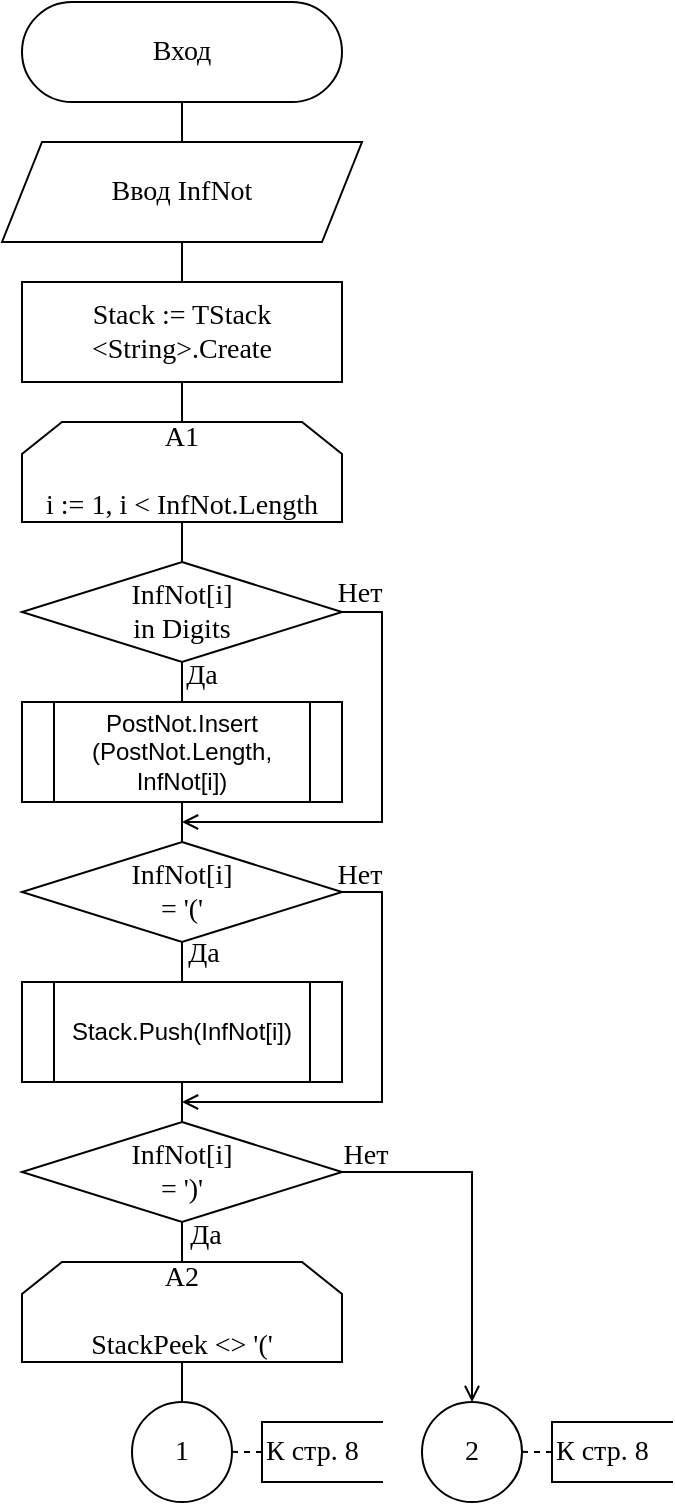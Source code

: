 <mxfile version="16.0.0" type="device" pages="4"><diagram id="BPJjHRMInn7JoOrLm14N" name="1"><mxGraphModel dx="649" dy="406" grid="1" gridSize="10" guides="1" tooltips="1" connect="1" arrows="1" fold="1" page="1" pageScale="1" pageWidth="827" pageHeight="1169" math="0" shadow="0"><root><mxCell id="0"/><mxCell id="1" parent="0"/><mxCell id="xNJRWo6VH-ErAONECGx1-11" style="edgeStyle=orthogonalEdgeStyle;rounded=0;orthogonalLoop=1;jettySize=auto;html=1;exitX=0.5;exitY=1;exitDx=0;exitDy=0;entryX=0.5;entryY=0;entryDx=0;entryDy=0;endArrow=none;endFill=0;" edge="1" parent="1" source="xNJRWo6VH-ErAONECGx1-1" target="xNJRWo6VH-ErAONECGx1-3"><mxGeometry relative="1" as="geometry"/></mxCell><mxCell id="xNJRWo6VH-ErAONECGx1-1" value="&lt;font face=&quot;Times New Roman&quot; style=&quot;font-size: 14px&quot;&gt;Вход&lt;/font&gt;" style="rounded=1;whiteSpace=wrap;html=1;arcSize=50;" vertex="1" parent="1"><mxGeometry x="240" width="160" height="50" as="geometry"/></mxCell><mxCell id="xNJRWo6VH-ErAONECGx1-12" style="edgeStyle=orthogonalEdgeStyle;rounded=0;orthogonalLoop=1;jettySize=auto;html=1;exitX=0.5;exitY=1;exitDx=0;exitDy=0;entryX=0.5;entryY=0;entryDx=0;entryDy=0;endArrow=none;endFill=0;" edge="1" parent="1" source="xNJRWo6VH-ErAONECGx1-3" target="xNJRWo6VH-ErAONECGx1-4"><mxGeometry relative="1" as="geometry"/></mxCell><mxCell id="xNJRWo6VH-ErAONECGx1-3" value="Ввод InfNot" style="shape=parallelogram;perimeter=parallelogramPerimeter;whiteSpace=wrap;html=1;fixedSize=1;align=center;fontFamily=Times New Roman;fontSize=14;" vertex="1" parent="1"><mxGeometry x="230" y="70" width="180" height="50" as="geometry"/></mxCell><mxCell id="xNJRWo6VH-ErAONECGx1-13" style="edgeStyle=orthogonalEdgeStyle;rounded=0;orthogonalLoop=1;jettySize=auto;html=1;exitX=0.5;exitY=1;exitDx=0;exitDy=0;entryX=0.5;entryY=0;entryDx=0;entryDy=0;endArrow=none;endFill=0;" edge="1" parent="1" source="xNJRWo6VH-ErAONECGx1-4" target="xNJRWo6VH-ErAONECGx1-5"><mxGeometry relative="1" as="geometry"/></mxCell><mxCell id="xNJRWo6VH-ErAONECGx1-4" value="Stack := TStack&lt;br&gt;&amp;lt;String&amp;gt;.Create" style="rounded=0;whiteSpace=wrap;html=1;fontFamily=Times New Roman;fontSize=14;" vertex="1" parent="1"><mxGeometry x="240" y="140" width="160" height="50" as="geometry"/></mxCell><mxCell id="xNJRWo6VH-ErAONECGx1-14" style="edgeStyle=orthogonalEdgeStyle;rounded=0;orthogonalLoop=1;jettySize=auto;html=1;exitX=0.5;exitY=1;exitDx=0;exitDy=0;entryX=0.5;entryY=0;entryDx=0;entryDy=0;endArrow=none;endFill=0;" edge="1" parent="1" source="xNJRWo6VH-ErAONECGx1-5" target="xNJRWo6VH-ErAONECGx1-6"><mxGeometry relative="1" as="geometry"/></mxCell><mxCell id="xNJRWo6VH-ErAONECGx1-5" value="A1&lt;br&gt;&lt;br&gt;i := 1, i &amp;lt; InfNot.Length" style="shape=loopLimit;whiteSpace=wrap;html=1;fontFamily=Times New Roman;fontSize=14;" vertex="1" parent="1"><mxGeometry x="240" y="210" width="160" height="50" as="geometry"/></mxCell><mxCell id="xNJRWo6VH-ErAONECGx1-15" style="edgeStyle=orthogonalEdgeStyle;rounded=0;orthogonalLoop=1;jettySize=auto;html=1;exitX=0.5;exitY=1;exitDx=0;exitDy=0;entryX=0.5;entryY=0;entryDx=0;entryDy=0;endArrow=none;endFill=0;" edge="1" parent="1" source="xNJRWo6VH-ErAONECGx1-6" target="xNJRWo6VH-ErAONECGx1-8"><mxGeometry relative="1" as="geometry"/></mxCell><mxCell id="xNJRWo6VH-ErAONECGx1-27" style="edgeStyle=orthogonalEdgeStyle;rounded=0;orthogonalLoop=1;jettySize=auto;html=1;exitX=1;exitY=0.5;exitDx=0;exitDy=0;fontFamily=Times New Roman;fontSize=14;endArrow=open;endFill=0;" edge="1" parent="1" source="xNJRWo6VH-ErAONECGx1-6"><mxGeometry relative="1" as="geometry"><mxPoint x="320" y="410" as="targetPoint"/><Array as="points"><mxPoint x="420" y="305"/><mxPoint x="420" y="410"/></Array></mxGeometry></mxCell><mxCell id="xNJRWo6VH-ErAONECGx1-6" value="InfNot[i]&lt;br&gt;in Digits" style="rhombus;whiteSpace=wrap;html=1;fontFamily=Times New Roman;fontSize=14;" vertex="1" parent="1"><mxGeometry x="240" y="280" width="160" height="50" as="geometry"/></mxCell><mxCell id="xNJRWo6VH-ErAONECGx1-16" style="edgeStyle=orthogonalEdgeStyle;rounded=0;orthogonalLoop=1;jettySize=auto;html=1;exitX=0.5;exitY=1;exitDx=0;exitDy=0;entryX=0.5;entryY=0;entryDx=0;entryDy=0;endArrow=none;endFill=0;" edge="1" parent="1" source="xNJRWo6VH-ErAONECGx1-8" target="xNJRWo6VH-ErAONECGx1-9"><mxGeometry relative="1" as="geometry"/></mxCell><mxCell id="xNJRWo6VH-ErAONECGx1-8" value="PostNot.Insert&lt;br&gt;(PostNot.Length, InfNot[i])" style="shape=process;whiteSpace=wrap;html=1;backgroundOutline=1;" vertex="1" parent="1"><mxGeometry x="240" y="350" width="160" height="50" as="geometry"/></mxCell><mxCell id="xNJRWo6VH-ErAONECGx1-17" style="edgeStyle=orthogonalEdgeStyle;rounded=0;orthogonalLoop=1;jettySize=auto;html=1;exitX=0.5;exitY=1;exitDx=0;exitDy=0;entryX=0.5;entryY=0;entryDx=0;entryDy=0;endArrow=none;endFill=0;" edge="1" parent="1" source="xNJRWo6VH-ErAONECGx1-9" target="xNJRWo6VH-ErAONECGx1-10"><mxGeometry relative="1" as="geometry"/></mxCell><mxCell id="xNJRWo6VH-ErAONECGx1-28" style="edgeStyle=orthogonalEdgeStyle;rounded=0;orthogonalLoop=1;jettySize=auto;html=1;exitX=1;exitY=0.5;exitDx=0;exitDy=0;fontFamily=Times New Roman;fontSize=14;endArrow=open;endFill=0;" edge="1" parent="1" source="xNJRWo6VH-ErAONECGx1-9"><mxGeometry relative="1" as="geometry"><mxPoint x="320" y="550" as="targetPoint"/><Array as="points"><mxPoint x="420" y="445"/><mxPoint x="420" y="550"/></Array></mxGeometry></mxCell><mxCell id="xNJRWo6VH-ErAONECGx1-9" value="InfNot[i]&lt;br&gt;= '('" style="rhombus;whiteSpace=wrap;html=1;fontFamily=Times New Roman;fontSize=14;" vertex="1" parent="1"><mxGeometry x="240" y="420" width="160" height="50" as="geometry"/></mxCell><mxCell id="xNJRWo6VH-ErAONECGx1-21" style="edgeStyle=orthogonalEdgeStyle;rounded=0;orthogonalLoop=1;jettySize=auto;html=1;exitX=0.5;exitY=1;exitDx=0;exitDy=0;entryX=0.5;entryY=0;entryDx=0;entryDy=0;endArrow=none;endFill=0;" edge="1" parent="1" source="xNJRWo6VH-ErAONECGx1-10" target="xNJRWo6VH-ErAONECGx1-19"><mxGeometry relative="1" as="geometry"/></mxCell><mxCell id="xNJRWo6VH-ErAONECGx1-10" value="Stack.Push(InfNot[i])" style="shape=process;whiteSpace=wrap;html=1;backgroundOutline=1;" vertex="1" parent="1"><mxGeometry x="240" y="490" width="160" height="50" as="geometry"/></mxCell><mxCell id="xNJRWo6VH-ErAONECGx1-18" style="edgeStyle=orthogonalEdgeStyle;rounded=0;orthogonalLoop=1;jettySize=auto;html=1;exitX=0.5;exitY=1;exitDx=0;exitDy=0;entryX=0.5;entryY=0;entryDx=0;entryDy=0;endArrow=none;endFill=0;" edge="1" parent="1" source="xNJRWo6VH-ErAONECGx1-19"><mxGeometry relative="1" as="geometry"><mxPoint x="320" y="630" as="targetPoint"/></mxGeometry></mxCell><mxCell id="xNJRWo6VH-ErAONECGx1-29" style="edgeStyle=orthogonalEdgeStyle;rounded=0;orthogonalLoop=1;jettySize=auto;html=1;exitX=1;exitY=0.5;exitDx=0;exitDy=0;fontFamily=Times New Roman;fontSize=14;endArrow=open;endFill=0;entryX=0.5;entryY=0;entryDx=0;entryDy=0;" edge="1" parent="1" source="xNJRWo6VH-ErAONECGx1-19" target="xNJRWo6VH-ErAONECGx1-34"><mxGeometry relative="1" as="geometry"><mxPoint x="490" y="710" as="targetPoint"/></mxGeometry></mxCell><mxCell id="xNJRWo6VH-ErAONECGx1-19" value="InfNot[i]&lt;br&gt;= ')'" style="rhombus;whiteSpace=wrap;html=1;fontFamily=Times New Roman;fontSize=14;" vertex="1" parent="1"><mxGeometry x="240" y="560" width="160" height="50" as="geometry"/></mxCell><mxCell id="xNJRWo6VH-ErAONECGx1-26" style="edgeStyle=orthogonalEdgeStyle;rounded=0;orthogonalLoop=1;jettySize=auto;html=1;exitX=0.5;exitY=1;exitDx=0;exitDy=0;entryX=0.5;entryY=0;entryDx=0;entryDy=0;fontFamily=Times New Roman;fontSize=14;endArrow=none;endFill=0;" edge="1" parent="1" source="xNJRWo6VH-ErAONECGx1-22" target="xNJRWo6VH-ErAONECGx1-24"><mxGeometry relative="1" as="geometry"/></mxCell><mxCell id="xNJRWo6VH-ErAONECGx1-22" value="A2&lt;br&gt;&lt;br&gt;StackPeek &amp;lt;&amp;gt; '('" style="shape=loopLimit;whiteSpace=wrap;html=1;fontFamily=Times New Roman;fontSize=14;" vertex="1" parent="1"><mxGeometry x="240" y="630" width="160" height="50" as="geometry"/></mxCell><mxCell id="xNJRWo6VH-ErAONECGx1-23" value="" style="endArrow=none;dashed=1;html=1;rounded=0;exitX=0.5;exitY=1;exitDx=0;exitDy=0;" edge="1" parent="1" source="xNJRWo6VH-ErAONECGx1-25"><mxGeometry width="50" height="50" relative="1" as="geometry"><mxPoint x="365" y="724.93" as="sourcePoint"/><mxPoint x="345" y="724.93" as="targetPoint"/></mxGeometry></mxCell><mxCell id="xNJRWo6VH-ErAONECGx1-24" value="&lt;font face=&quot;Times New Roman&quot; style=&quot;font-size: 14px&quot;&gt;1&lt;/font&gt;" style="ellipse;whiteSpace=wrap;html=1;aspect=fixed;align=center;" vertex="1" parent="1"><mxGeometry x="295" y="700" width="50" height="50" as="geometry"/></mxCell><mxCell id="xNJRWo6VH-ErAONECGx1-25" value="&lt;font face=&quot;Times New Roman&quot; style=&quot;font-size: 14px&quot;&gt;К стр. 8&lt;/font&gt;" style="shape=partialRectangle;whiteSpace=wrap;html=1;bottom=1;right=1;left=1;top=0;fillColor=none;routingCenterX=-0.5;direction=south;align=left;" vertex="1" parent="1"><mxGeometry x="360" y="710" width="60" height="30" as="geometry"/></mxCell><mxCell id="xNJRWo6VH-ErAONECGx1-33" value="" style="endArrow=none;dashed=1;html=1;rounded=0;exitX=0.5;exitY=1;exitDx=0;exitDy=0;" edge="1" parent="1" source="xNJRWo6VH-ErAONECGx1-35"><mxGeometry width="50" height="50" relative="1" as="geometry"><mxPoint x="510" y="724.93" as="sourcePoint"/><mxPoint x="490" y="724.93" as="targetPoint"/></mxGeometry></mxCell><mxCell id="xNJRWo6VH-ErAONECGx1-34" value="&lt;font face=&quot;Times New Roman&quot; style=&quot;font-size: 14px&quot;&gt;2&lt;/font&gt;" style="ellipse;whiteSpace=wrap;html=1;aspect=fixed;align=center;" vertex="1" parent="1"><mxGeometry x="440" y="700" width="50" height="50" as="geometry"/></mxCell><mxCell id="xNJRWo6VH-ErAONECGx1-35" value="&lt;font face=&quot;Times New Roman&quot; style=&quot;font-size: 14px&quot;&gt;К стр. 8&lt;/font&gt;" style="shape=partialRectangle;whiteSpace=wrap;html=1;bottom=1;right=1;left=1;top=0;fillColor=none;routingCenterX=-0.5;direction=south;align=left;" vertex="1" parent="1"><mxGeometry x="505" y="710" width="60" height="30" as="geometry"/></mxCell><mxCell id="xNJRWo6VH-ErAONECGx1-36" value="Да" style="text;html=1;strokeColor=none;fillColor=none;align=center;verticalAlign=middle;whiteSpace=wrap;rounded=0;fontFamily=Times New Roman;fontSize=14;" vertex="1" parent="1"><mxGeometry x="312" y="607" width="40" height="20" as="geometry"/></mxCell><mxCell id="xNJRWo6VH-ErAONECGx1-37" value="Нет" style="text;html=1;strokeColor=none;fillColor=none;align=center;verticalAlign=middle;whiteSpace=wrap;rounded=0;fontFamily=Times New Roman;fontSize=14;" vertex="1" parent="1"><mxGeometry x="392" y="567" width="40" height="20" as="geometry"/></mxCell><mxCell id="xNJRWo6VH-ErAONECGx1-38" value="Да" style="text;html=1;strokeColor=none;fillColor=none;align=center;verticalAlign=middle;whiteSpace=wrap;rounded=0;fontFamily=Times New Roman;fontSize=14;" vertex="1" parent="1"><mxGeometry x="311" y="466" width="40" height="20" as="geometry"/></mxCell><mxCell id="xNJRWo6VH-ErAONECGx1-39" value="Нет" style="text;html=1;strokeColor=none;fillColor=none;align=center;verticalAlign=middle;whiteSpace=wrap;rounded=0;fontFamily=Times New Roman;fontSize=14;" vertex="1" parent="1"><mxGeometry x="389" y="427" width="40" height="20" as="geometry"/></mxCell><mxCell id="xNJRWo6VH-ErAONECGx1-40" value="Да" style="text;html=1;strokeColor=none;fillColor=none;align=center;verticalAlign=middle;whiteSpace=wrap;rounded=0;fontFamily=Times New Roman;fontSize=14;" vertex="1" parent="1"><mxGeometry x="310" y="327" width="40" height="20" as="geometry"/></mxCell><mxCell id="xNJRWo6VH-ErAONECGx1-41" value="Нет" style="text;html=1;strokeColor=none;fillColor=none;align=center;verticalAlign=middle;whiteSpace=wrap;rounded=0;fontFamily=Times New Roman;fontSize=14;" vertex="1" parent="1"><mxGeometry x="389" y="286" width="40" height="20" as="geometry"/></mxCell></root></mxGraphModel></diagram><diagram id="UQCknBEeDYByy4cVlnEO" name="2"><mxGraphModel dx="649" dy="406" grid="1" gridSize="10" guides="1" tooltips="1" connect="1" arrows="1" fold="1" page="1" pageScale="1" pageWidth="827" pageHeight="1169" math="0" shadow="0"><root><mxCell id="TwLlw-ZmZlwLcMyhwOqm-0"/><mxCell id="TwLlw-ZmZlwLcMyhwOqm-1" parent="TwLlw-ZmZlwLcMyhwOqm-0"/><mxCell id="TwLlw-ZmZlwLcMyhwOqm-2" value="" style="endArrow=none;dashed=1;html=1;rounded=0;fontFamily=Times New Roman;fontSize=14;" edge="1" parent="TwLlw-ZmZlwLcMyhwOqm-1"><mxGeometry width="50" height="50" relative="1" as="geometry"><mxPoint x="310" y="54.84" as="sourcePoint"/><mxPoint x="290" y="54.84" as="targetPoint"/></mxGeometry></mxCell><mxCell id="5o_YbNZJ1dl4jCjW0Unu-1" style="edgeStyle=orthogonalEdgeStyle;rounded=0;orthogonalLoop=1;jettySize=auto;html=1;exitX=0.5;exitY=1;exitDx=0;exitDy=0;entryX=0.5;entryY=0;entryDx=0;entryDy=0;fontFamily=Times New Roman;fontSize=14;endArrow=none;endFill=0;" edge="1" parent="TwLlw-ZmZlwLcMyhwOqm-1" source="TwLlw-ZmZlwLcMyhwOqm-3" target="RkiOLdkw3gtkp4b2cr1n-0"><mxGeometry relative="1" as="geometry"/></mxCell><mxCell id="TwLlw-ZmZlwLcMyhwOqm-3" value="1" style="ellipse;whiteSpace=wrap;html=1;aspect=fixed;align=center;fontFamily=Times New Roman;fontSize=14;" vertex="1" parent="TwLlw-ZmZlwLcMyhwOqm-1"><mxGeometry x="305" y="30" width="50" height="50" as="geometry"/></mxCell><mxCell id="TwLlw-ZmZlwLcMyhwOqm-4" value="&lt;font face=&quot;Times New Roman&quot; style=&quot;font-size: 14px&quot;&gt;Из стр. 7&lt;/font&gt;" style="shape=partialRectangle;whiteSpace=wrap;html=1;bottom=1;right=1;left=1;top=0;fillColor=none;routingCenterX=-0.5;direction=north;align=right;fontFamily=Times New Roman;fontSize=14;" vertex="1" parent="TwLlw-ZmZlwLcMyhwOqm-1"><mxGeometry x="230" y="40" width="60" height="30" as="geometry"/></mxCell><mxCell id="5o_YbNZJ1dl4jCjW0Unu-2" style="edgeStyle=orthogonalEdgeStyle;rounded=0;orthogonalLoop=1;jettySize=auto;html=1;exitX=0.5;exitY=1;exitDx=0;exitDy=0;entryX=0.5;entryY=0;entryDx=0;entryDy=0;fontFamily=Times New Roman;fontSize=14;endArrow=none;endFill=0;" edge="1" parent="TwLlw-ZmZlwLcMyhwOqm-1" source="RkiOLdkw3gtkp4b2cr1n-0" target="7gcu-N9NbTuWzsS6a9L7-1"><mxGeometry relative="1" as="geometry"/></mxCell><mxCell id="RkiOLdkw3gtkp4b2cr1n-0" value="PostNot.Insert&lt;br&gt;(PostNot.Length, InfNot[i])" style="shape=process;whiteSpace=wrap;html=1;backgroundOutline=1;" vertex="1" parent="TwLlw-ZmZlwLcMyhwOqm-1"><mxGeometry x="250" y="100" width="160" height="50" as="geometry"/></mxCell><mxCell id="RkiOLdkw3gtkp4b2cr1n-1" value="Stack.Pop" style="shape=process;whiteSpace=wrap;html=1;backgroundOutline=1;" vertex="1" parent="TwLlw-ZmZlwLcMyhwOqm-1"><mxGeometry x="250" y="170" width="160" height="50" as="geometry"/></mxCell><mxCell id="5o_YbNZJ1dl4jCjW0Unu-4" style="edgeStyle=orthogonalEdgeStyle;rounded=0;orthogonalLoop=1;jettySize=auto;html=1;exitX=0.5;exitY=0;exitDx=0;exitDy=0;entryX=0.5;entryY=0;entryDx=0;entryDy=0;fontFamily=Times New Roman;fontSize=14;endArrow=none;endFill=0;" edge="1" parent="TwLlw-ZmZlwLcMyhwOqm-1" source="7gcu-N9NbTuWzsS6a9L7-0" target="7gcu-N9NbTuWzsS6a9L7-3"><mxGeometry relative="1" as="geometry"/></mxCell><mxCell id="7gcu-N9NbTuWzsS6a9L7-0" value="&lt;br&gt;&lt;br&gt;A2" style="shape=loopLimit;whiteSpace=wrap;html=1;fontFamily=Times New Roman;fontSize=14;direction=west;" vertex="1" parent="TwLlw-ZmZlwLcMyhwOqm-1"><mxGeometry x="250" y="240" width="160" height="50" as="geometry"/></mxCell><mxCell id="5o_YbNZJ1dl4jCjW0Unu-3" style="edgeStyle=orthogonalEdgeStyle;rounded=0;orthogonalLoop=1;jettySize=auto;html=1;exitX=0.5;exitY=1;exitDx=0;exitDy=0;entryX=0.5;entryY=1;entryDx=0;entryDy=0;fontFamily=Times New Roman;fontSize=14;endArrow=none;endFill=0;" edge="1" parent="TwLlw-ZmZlwLcMyhwOqm-1" source="7gcu-N9NbTuWzsS6a9L7-1" target="7gcu-N9NbTuWzsS6a9L7-0"><mxGeometry relative="1" as="geometry"/></mxCell><mxCell id="7gcu-N9NbTuWzsS6a9L7-1" value="Stack.Pop" style="shape=process;whiteSpace=wrap;html=1;backgroundOutline=1;" vertex="1" parent="TwLlw-ZmZlwLcMyhwOqm-1"><mxGeometry x="250" y="170" width="160" height="50" as="geometry"/></mxCell><mxCell id="ZrDZOFXAo_I_fE2Kiyzl-2" style="edgeStyle=orthogonalEdgeStyle;rounded=0;orthogonalLoop=1;jettySize=auto;html=1;exitX=0.5;exitY=1;exitDx=0;exitDy=0;fontFamily=Times New Roman;fontSize=14;endArrow=none;endFill=0;" edge="1" parent="TwLlw-ZmZlwLcMyhwOqm-1" source="7gcu-N9NbTuWzsS6a9L7-3" target="ZrDZOFXAo_I_fE2Kiyzl-0"><mxGeometry relative="1" as="geometry"/></mxCell><mxCell id="7gcu-N9NbTuWzsS6a9L7-3" value="Stack.Pop" style="shape=process;whiteSpace=wrap;html=1;backgroundOutline=1;" vertex="1" parent="TwLlw-ZmZlwLcMyhwOqm-1"><mxGeometry x="250" y="310" width="160" height="50" as="geometry"/></mxCell><mxCell id="7gcu-N9NbTuWzsS6a9L7-4" value="" style="endArrow=none;dashed=1;html=1;rounded=0;fontFamily=Times New Roman;fontSize=14;" edge="1" parent="TwLlw-ZmZlwLcMyhwOqm-1"><mxGeometry width="50" height="50" relative="1" as="geometry"><mxPoint x="170" y="334.88" as="sourcePoint"/><mxPoint x="150" y="334.88" as="targetPoint"/></mxGeometry></mxCell><mxCell id="5o_YbNZJ1dl4jCjW0Unu-0" style="edgeStyle=orthogonalEdgeStyle;rounded=0;orthogonalLoop=1;jettySize=auto;html=1;exitX=0.5;exitY=1;exitDx=0;exitDy=0;fontFamily=Times New Roman;fontSize=14;endArrow=open;endFill=0;" edge="1" parent="TwLlw-ZmZlwLcMyhwOqm-1" source="7gcu-N9NbTuWzsS6a9L7-5"><mxGeometry relative="1" as="geometry"><mxPoint x="330" y="370.098" as="targetPoint"/><Array as="points"><mxPoint x="195" y="370"/></Array></mxGeometry></mxCell><mxCell id="7gcu-N9NbTuWzsS6a9L7-5" value="2" style="ellipse;whiteSpace=wrap;html=1;aspect=fixed;align=center;fontFamily=Times New Roman;fontSize=14;" vertex="1" parent="TwLlw-ZmZlwLcMyhwOqm-1"><mxGeometry x="170" y="310" width="50" height="50" as="geometry"/></mxCell><mxCell id="7gcu-N9NbTuWzsS6a9L7-6" value="&lt;font face=&quot;Times New Roman&quot; style=&quot;font-size: 14px&quot;&gt;Из стр. 7&lt;/font&gt;" style="shape=partialRectangle;whiteSpace=wrap;html=1;bottom=1;right=1;left=1;top=0;fillColor=none;routingCenterX=-0.5;direction=north;align=right;fontFamily=Times New Roman;fontSize=14;" vertex="1" parent="TwLlw-ZmZlwLcMyhwOqm-1"><mxGeometry x="90" y="320" width="60" height="30" as="geometry"/></mxCell><mxCell id="ZrDZOFXAo_I_fE2Kiyzl-12" style="edgeStyle=orthogonalEdgeStyle;rounded=0;orthogonalLoop=1;jettySize=auto;html=1;exitX=0.5;exitY=1;exitDx=0;exitDy=0;entryX=0.5;entryY=0;entryDx=0;entryDy=0;fontFamily=Times New Roman;fontSize=14;endArrow=none;endFill=0;" edge="1" parent="TwLlw-ZmZlwLcMyhwOqm-1" source="ZrDZOFXAo_I_fE2Kiyzl-0" target="ZrDZOFXAo_I_fE2Kiyzl-6"><mxGeometry relative="1" as="geometry"/></mxCell><mxCell id="EK8woAzfSsx20UqkKVAk-6" style="edgeStyle=orthogonalEdgeStyle;rounded=0;orthogonalLoop=1;jettySize=auto;html=1;exitX=1;exitY=0.5;exitDx=0;exitDy=0;entryX=0;entryY=0.5;entryDx=0;entryDy=0;fontFamily=Times New Roman;fontSize=14;endArrow=open;endFill=0;" edge="1" parent="TwLlw-ZmZlwLcMyhwOqm-1" source="ZrDZOFXAo_I_fE2Kiyzl-0" target="EK8woAzfSsx20UqkKVAk-4"><mxGeometry relative="1" as="geometry"/></mxCell><mxCell id="ZrDZOFXAo_I_fE2Kiyzl-0" value="" style="rhombus;whiteSpace=wrap;html=1;fontFamily=Times New Roman;fontSize=14;" vertex="1" parent="TwLlw-ZmZlwLcMyhwOqm-1"><mxGeometry x="250" y="380" width="160" height="50" as="geometry"/></mxCell><mxCell id="ZrDZOFXAo_I_fE2Kiyzl-3" value="" style="endArrow=none;dashed=1;html=1;entryX=0;entryY=0.5;entryDx=0;entryDy=0;rounded=0;fontFamily=Times New Roman;fontSize=14;" edge="1" parent="TwLlw-ZmZlwLcMyhwOqm-1"><mxGeometry width="50" height="50" relative="1" as="geometry"><mxPoint x="230" y="404.69" as="sourcePoint"/><mxPoint x="250" y="404.69" as="targetPoint"/></mxGeometry></mxCell><mxCell id="ZrDZOFXAo_I_fE2Kiyzl-4" value="&lt;span&gt;(InfNot[i] = '*') or (InfNot[i] = '/')&lt;/span&gt;" style="shape=partialRectangle;whiteSpace=wrap;html=1;bottom=1;right=1;left=1;top=0;fillColor=none;routingCenterX=-0.5;direction=north;fontFamily=Times New Roman;fontSize=14;align=right;" vertex="1" parent="TwLlw-ZmZlwLcMyhwOqm-1"><mxGeometry x="120" y="387.5" width="110" height="35" as="geometry"/></mxCell><mxCell id="ZrDZOFXAo_I_fE2Kiyzl-15" style="edgeStyle=orthogonalEdgeStyle;rounded=0;orthogonalLoop=1;jettySize=auto;html=1;exitX=1;exitY=0.5;exitDx=0;exitDy=0;entryX=0.5;entryY=0;entryDx=0;entryDy=0;fontFamily=Times New Roman;fontSize=14;endArrow=open;endFill=0;" edge="1" parent="TwLlw-ZmZlwLcMyhwOqm-1" source="ZrDZOFXAo_I_fE2Kiyzl-6" target="ZrDZOFXAo_I_fE2Kiyzl-14"><mxGeometry relative="1" as="geometry"/></mxCell><mxCell id="PteZn8bZUgzTN7BQZ5TF-2" style="edgeStyle=orthogonalEdgeStyle;rounded=0;orthogonalLoop=1;jettySize=auto;html=1;exitX=0.5;exitY=1;exitDx=0;exitDy=0;entryX=0.5;entryY=0;entryDx=0;entryDy=0;fontFamily=Times New Roman;fontSize=14;endArrow=none;endFill=0;" edge="1" parent="TwLlw-ZmZlwLcMyhwOqm-1" source="ZrDZOFXAo_I_fE2Kiyzl-6" target="PteZn8bZUgzTN7BQZ5TF-0"><mxGeometry relative="1" as="geometry"/></mxCell><mxCell id="ZrDZOFXAo_I_fE2Kiyzl-6" value="" style="rhombus;whiteSpace=wrap;html=1;fontFamily=Times New Roman;fontSize=14;" vertex="1" parent="TwLlw-ZmZlwLcMyhwOqm-1"><mxGeometry x="250" y="450" width="160" height="50" as="geometry"/></mxCell><mxCell id="ZrDZOFXAo_I_fE2Kiyzl-9" value="(Stack.Count = 0) or ((Stack.Peek &amp;lt;&amp;gt; '*') and (Stack.Peek &amp;lt;&amp;gt; '/'))" style="shape=partialRectangle;whiteSpace=wrap;html=1;bottom=1;right=1;left=1;top=0;fillColor=none;routingCenterX=-0.5;direction=north;fontFamily=Times New Roman;fontSize=14;align=right;" vertex="1" parent="TwLlw-ZmZlwLcMyhwOqm-1"><mxGeometry x="90" y="450" width="140" height="50" as="geometry"/></mxCell><mxCell id="ZrDZOFXAo_I_fE2Kiyzl-11" value="" style="endArrow=none;dashed=1;html=1;entryX=0;entryY=0.5;entryDx=0;entryDy=0;rounded=0;fontFamily=Times New Roman;fontSize=14;" edge="1" parent="TwLlw-ZmZlwLcMyhwOqm-1"><mxGeometry width="50" height="50" relative="1" as="geometry"><mxPoint x="230" y="475.0" as="sourcePoint"/><mxPoint x="250" y="475.0" as="targetPoint"/></mxGeometry></mxCell><mxCell id="ZrDZOFXAo_I_fE2Kiyzl-14" value="Stack.Push(InfNot[i])" style="shape=process;whiteSpace=wrap;html=1;backgroundOutline=1;" vertex="1" parent="TwLlw-ZmZlwLcMyhwOqm-1"><mxGeometry x="450" y="520" width="160" height="50" as="geometry"/></mxCell><mxCell id="PteZn8bZUgzTN7BQZ5TF-12" style="edgeStyle=orthogonalEdgeStyle;rounded=0;orthogonalLoop=1;jettySize=auto;html=1;exitX=0.5;exitY=1;exitDx=0;exitDy=0;entryX=0.5;entryY=0;entryDx=0;entryDy=0;fontFamily=Times New Roman;fontSize=14;endArrow=none;endFill=0;" edge="1" parent="TwLlw-ZmZlwLcMyhwOqm-1" source="PteZn8bZUgzTN7BQZ5TF-0" target="PteZn8bZUgzTN7BQZ5TF-4"><mxGeometry relative="1" as="geometry"/></mxCell><mxCell id="PteZn8bZUgzTN7BQZ5TF-0" value="A3&lt;br&gt;&lt;br&gt;&lt;br&gt;" style="shape=loopLimit;whiteSpace=wrap;html=1;fontFamily=Times New Roman;fontSize=14;" vertex="1" parent="TwLlw-ZmZlwLcMyhwOqm-1"><mxGeometry x="250" y="520" width="160" height="50" as="geometry"/></mxCell><mxCell id="PteZn8bZUgzTN7BQZ5TF-3" style="edgeStyle=orthogonalEdgeStyle;rounded=0;orthogonalLoop=1;jettySize=auto;html=1;exitX=0.5;exitY=1;exitDx=0;exitDy=0;entryX=0.5;entryY=0;entryDx=0;entryDy=0;fontFamily=Times New Roman;fontSize=14;endArrow=none;endFill=0;" edge="1" parent="TwLlw-ZmZlwLcMyhwOqm-1" source="PteZn8bZUgzTN7BQZ5TF-4" target="PteZn8bZUgzTN7BQZ5TF-6"><mxGeometry relative="1" as="geometry"/></mxCell><mxCell id="PteZn8bZUgzTN7BQZ5TF-4" value="PostNot.Insert&lt;br&gt;(PostNot.Length, InfNot[i])" style="shape=process;whiteSpace=wrap;html=1;backgroundOutline=1;" vertex="1" parent="TwLlw-ZmZlwLcMyhwOqm-1"><mxGeometry x="250" y="590" width="160" height="50" as="geometry"/></mxCell><mxCell id="PteZn8bZUgzTN7BQZ5TF-5" value="Stack.Pop" style="shape=process;whiteSpace=wrap;html=1;backgroundOutline=1;" vertex="1" parent="TwLlw-ZmZlwLcMyhwOqm-1"><mxGeometry x="250" y="660" width="160" height="50" as="geometry"/></mxCell><mxCell id="PteZn8bZUgzTN7BQZ5TF-13" style="edgeStyle=orthogonalEdgeStyle;rounded=0;orthogonalLoop=1;jettySize=auto;html=1;exitX=0.5;exitY=1;exitDx=0;exitDy=0;entryX=0.5;entryY=1;entryDx=0;entryDy=0;fontFamily=Times New Roman;fontSize=14;endArrow=none;endFill=0;" edge="1" parent="TwLlw-ZmZlwLcMyhwOqm-1" source="PteZn8bZUgzTN7BQZ5TF-6"><mxGeometry relative="1" as="geometry"><mxPoint x="330" y="730" as="targetPoint"/></mxGeometry></mxCell><mxCell id="PteZn8bZUgzTN7BQZ5TF-6" value="Stack.Pop" style="shape=process;whiteSpace=wrap;html=1;backgroundOutline=1;" vertex="1" parent="TwLlw-ZmZlwLcMyhwOqm-1"><mxGeometry x="250" y="660" width="160" height="50" as="geometry"/></mxCell><mxCell id="EK8woAzfSsx20UqkKVAk-0" value="" style="endArrow=none;dashed=1;html=1;rounded=0;exitX=0.5;exitY=1;exitDx=0;exitDy=0;" edge="1" parent="TwLlw-ZmZlwLcMyhwOqm-1" source="EK8woAzfSsx20UqkKVAk-2"><mxGeometry width="50" height="50" relative="1" as="geometry"><mxPoint x="375" y="754.93" as="sourcePoint"/><mxPoint x="355" y="754.93" as="targetPoint"/></mxGeometry></mxCell><mxCell id="EK8woAzfSsx20UqkKVAk-1" value="&lt;font face=&quot;Times New Roman&quot; style=&quot;font-size: 14px&quot;&gt;4&lt;/font&gt;" style="ellipse;whiteSpace=wrap;html=1;aspect=fixed;align=center;" vertex="1" parent="TwLlw-ZmZlwLcMyhwOqm-1"><mxGeometry x="305" y="730" width="50" height="50" as="geometry"/></mxCell><mxCell id="EK8woAzfSsx20UqkKVAk-2" value="&lt;font face=&quot;Times New Roman&quot; style=&quot;font-size: 14px&quot;&gt;К стр. 9&lt;/font&gt;" style="shape=partialRectangle;whiteSpace=wrap;html=1;bottom=1;right=1;left=1;top=0;fillColor=none;routingCenterX=-0.5;direction=south;align=left;" vertex="1" parent="TwLlw-ZmZlwLcMyhwOqm-1"><mxGeometry x="370" y="740" width="60" height="30" as="geometry"/></mxCell><mxCell id="EK8woAzfSsx20UqkKVAk-3" value="" style="endArrow=none;dashed=1;html=1;rounded=0;exitX=0.5;exitY=1;exitDx=0;exitDy=0;" edge="1" parent="TwLlw-ZmZlwLcMyhwOqm-1" source="EK8woAzfSsx20UqkKVAk-5"><mxGeometry width="50" height="50" relative="1" as="geometry"><mxPoint x="580" y="404.93" as="sourcePoint"/><mxPoint x="560" y="405" as="targetPoint"/><Array as="points"><mxPoint x="560" y="405"/><mxPoint x="550" y="405"/></Array></mxGeometry></mxCell><mxCell id="EK8woAzfSsx20UqkKVAk-4" value="&lt;font face=&quot;Times New Roman&quot; style=&quot;font-size: 14px&quot;&gt;3&lt;/font&gt;" style="ellipse;whiteSpace=wrap;html=1;aspect=fixed;align=center;" vertex="1" parent="TwLlw-ZmZlwLcMyhwOqm-1"><mxGeometry x="505" y="380" width="50" height="50" as="geometry"/></mxCell><mxCell id="EK8woAzfSsx20UqkKVAk-5" value="&lt;font face=&quot;Times New Roman&quot; style=&quot;font-size: 14px&quot;&gt;К стр. 9&lt;/font&gt;" style="shape=partialRectangle;whiteSpace=wrap;html=1;bottom=1;right=1;left=1;top=0;fillColor=none;routingCenterX=-0.5;direction=south;align=left;" vertex="1" parent="TwLlw-ZmZlwLcMyhwOqm-1"><mxGeometry x="570" y="390" width="60" height="30" as="geometry"/></mxCell><mxCell id="EK8woAzfSsx20UqkKVAk-7" value="Нет" style="text;html=1;strokeColor=none;fillColor=none;align=center;verticalAlign=middle;whiteSpace=wrap;rounded=0;fontFamily=Times New Roman;fontSize=14;" vertex="1" parent="TwLlw-ZmZlwLcMyhwOqm-1"><mxGeometry x="400" y="387.5" width="40" height="20" as="geometry"/></mxCell><mxCell id="EK8woAzfSsx20UqkKVAk-8" value="Нет" style="text;html=1;strokeColor=none;fillColor=none;align=center;verticalAlign=middle;whiteSpace=wrap;rounded=0;fontFamily=Times New Roman;fontSize=14;" vertex="1" parent="TwLlw-ZmZlwLcMyhwOqm-1"><mxGeometry x="324" y="497" width="40" height="20" as="geometry"/></mxCell><mxCell id="EK8woAzfSsx20UqkKVAk-9" value="Да" style="text;html=1;strokeColor=none;fillColor=none;align=center;verticalAlign=middle;whiteSpace=wrap;rounded=0;fontFamily=Times New Roman;fontSize=14;" vertex="1" parent="TwLlw-ZmZlwLcMyhwOqm-1"><mxGeometry x="321" y="427" width="40" height="20" as="geometry"/></mxCell><mxCell id="EK8woAzfSsx20UqkKVAk-10" value="Да" style="text;html=1;strokeColor=none;fillColor=none;align=center;verticalAlign=middle;whiteSpace=wrap;rounded=0;fontFamily=Times New Roman;fontSize=14;" vertex="1" parent="TwLlw-ZmZlwLcMyhwOqm-1"><mxGeometry x="403" y="455" width="40" height="20" as="geometry"/></mxCell><mxCell id="OAreQ18Dt1PxcDVIP3c_-0" value="&lt;span style=&quot;text-align: center&quot;&gt;(Stack.Count = 0) or ((Stack.Peek &amp;lt;&amp;gt; '*') and (Stack.Peek &amp;lt;&amp;gt; '/'))&lt;/span&gt;" style="shape=partialRectangle;whiteSpace=wrap;html=1;bottom=1;right=1;left=1;top=0;fillColor=none;routingCenterX=-0.5;direction=north;fontFamily=Times New Roman;fontSize=14;align=right;" vertex="1" parent="TwLlw-ZmZlwLcMyhwOqm-1"><mxGeometry x="90" y="520" width="140" height="50" as="geometry"/></mxCell><mxCell id="OAreQ18Dt1PxcDVIP3c_-3" value="" style="endArrow=none;dashed=1;html=1;entryX=0;entryY=0.5;entryDx=0;entryDy=0;rounded=0;fontFamily=Times New Roman;fontSize=14;" edge="1" parent="TwLlw-ZmZlwLcMyhwOqm-1"><mxGeometry width="50" height="50" relative="1" as="geometry"><mxPoint x="230" y="546.14" as="sourcePoint"/><mxPoint x="250.0" y="546.14" as="targetPoint"/></mxGeometry></mxCell></root></mxGraphModel></diagram><diagram id="NKsxRzh2LHHHPJFSK_ZY" name="3"><mxGraphModel dx="1093" dy="683" grid="1" gridSize="10" guides="1" tooltips="1" connect="1" arrows="1" fold="1" page="1" pageScale="1" pageWidth="827" pageHeight="1169" math="0" shadow="0"><root><mxCell id="A08x8GAzHlpNbfoc-Jog-0"/><mxCell id="A08x8GAzHlpNbfoc-Jog-1" parent="A08x8GAzHlpNbfoc-Jog-0"/><mxCell id="VPb7mBuGZBCQWsubbv6w-0" value="" style="endArrow=none;dashed=1;html=1;rounded=0;fontFamily=Times New Roman;fontSize=14;" edge="1" parent="A08x8GAzHlpNbfoc-Jog-1"><mxGeometry width="50" height="50" relative="1" as="geometry"><mxPoint x="280" y="24.84" as="sourcePoint"/><mxPoint x="260" y="24.84" as="targetPoint"/></mxGeometry></mxCell><mxCell id="kioC4jl82qp9ksBe52Sp-1" style="edgeStyle=orthogonalEdgeStyle;rounded=0;orthogonalLoop=1;jettySize=auto;html=1;exitX=0.5;exitY=1;exitDx=0;exitDy=0;entryX=0.5;entryY=1;entryDx=0;entryDy=0;fontFamily=Times New Roman;fontSize=14;endArrow=none;endFill=0;" edge="1" parent="A08x8GAzHlpNbfoc-Jog-1" source="VPb7mBuGZBCQWsubbv6w-1" target="Fs9Kj-WGUB0EBO71JEN4-0"><mxGeometry relative="1" as="geometry"/></mxCell><mxCell id="VPb7mBuGZBCQWsubbv6w-1" value="4" style="ellipse;whiteSpace=wrap;html=1;aspect=fixed;align=center;fontFamily=Times New Roman;fontSize=14;" vertex="1" parent="A08x8GAzHlpNbfoc-Jog-1"><mxGeometry x="275" width="50" height="50" as="geometry"/></mxCell><mxCell id="VPb7mBuGZBCQWsubbv6w-2" value="&lt;font face=&quot;Times New Roman&quot; style=&quot;font-size: 14px&quot;&gt;Из стр. 8&lt;/font&gt;" style="shape=partialRectangle;whiteSpace=wrap;html=1;bottom=1;right=1;left=1;top=0;fillColor=none;routingCenterX=-0.5;direction=north;align=right;fontFamily=Times New Roman;fontSize=14;" vertex="1" parent="A08x8GAzHlpNbfoc-Jog-1"><mxGeometry x="200" y="10" width="60" height="30" as="geometry"/></mxCell><mxCell id="kioC4jl82qp9ksBe52Sp-2" style="edgeStyle=orthogonalEdgeStyle;rounded=0;orthogonalLoop=1;jettySize=auto;html=1;exitX=0.5;exitY=0;exitDx=0;exitDy=0;entryX=0.5;entryY=0;entryDx=0;entryDy=0;fontFamily=Times New Roman;fontSize=14;endArrow=none;endFill=0;" edge="1" parent="A08x8GAzHlpNbfoc-Jog-1" source="Fs9Kj-WGUB0EBO71JEN4-0" target="4UtPCWuP-Bn3yhnTFAbn-0"><mxGeometry relative="1" as="geometry"/></mxCell><mxCell id="Fs9Kj-WGUB0EBO71JEN4-0" value="&lt;br&gt;&lt;br&gt;A3" style="shape=loopLimit;whiteSpace=wrap;html=1;fontFamily=Times New Roman;fontSize=14;direction=west;" vertex="1" parent="A08x8GAzHlpNbfoc-Jog-1"><mxGeometry x="220" y="70" width="160" height="50" as="geometry"/></mxCell><mxCell id="cO0Jm4_YaDHLbzht_c-e-1" style="edgeStyle=orthogonalEdgeStyle;rounded=0;orthogonalLoop=1;jettySize=auto;html=1;exitX=0.5;exitY=1;exitDx=0;exitDy=0;entryX=0.5;entryY=0;entryDx=0;entryDy=0;fontFamily=Times New Roman;fontSize=14;endArrow=none;endFill=0;" edge="1" parent="A08x8GAzHlpNbfoc-Jog-1" source="4UtPCWuP-Bn3yhnTFAbn-0"><mxGeometry relative="1" as="geometry"><mxPoint x="300" y="210" as="targetPoint"/></mxGeometry></mxCell><mxCell id="4UtPCWuP-Bn3yhnTFAbn-0" value="Stack.Push(InfNot[i])" style="shape=process;whiteSpace=wrap;html=1;backgroundOutline=1;" vertex="1" parent="A08x8GAzHlpNbfoc-Jog-1"><mxGeometry x="220" y="140" width="160" height="50" as="geometry"/></mxCell><mxCell id="4UtPCWuP-Bn3yhnTFAbn-1" value="" style="endArrow=none;dashed=1;html=1;rounded=0;fontFamily=Times New Roman;fontSize=14;" edge="1" parent="A08x8GAzHlpNbfoc-Jog-1"><mxGeometry width="50" height="50" relative="1" as="geometry"><mxPoint x="140" y="164.84" as="sourcePoint"/><mxPoint x="120" y="164.84" as="targetPoint"/></mxGeometry></mxCell><mxCell id="kioC4jl82qp9ksBe52Sp-0" style="edgeStyle=orthogonalEdgeStyle;rounded=0;orthogonalLoop=1;jettySize=auto;html=1;exitX=0.5;exitY=1;exitDx=0;exitDy=0;fontFamily=Times New Roman;fontSize=14;endArrow=open;endFill=0;" edge="1" parent="A08x8GAzHlpNbfoc-Jog-1" source="4UtPCWuP-Bn3yhnTFAbn-2"><mxGeometry relative="1" as="geometry"><mxPoint x="300" y="200" as="targetPoint"/><Array as="points"><mxPoint x="165" y="200"/></Array></mxGeometry></mxCell><mxCell id="4UtPCWuP-Bn3yhnTFAbn-2" value="3" style="ellipse;whiteSpace=wrap;html=1;aspect=fixed;align=center;fontFamily=Times New Roman;fontSize=14;" vertex="1" parent="A08x8GAzHlpNbfoc-Jog-1"><mxGeometry x="140" y="140" width="50" height="50" as="geometry"/></mxCell><mxCell id="4UtPCWuP-Bn3yhnTFAbn-3" value="&lt;font face=&quot;Times New Roman&quot; style=&quot;font-size: 14px&quot;&gt;Из стр. 8&lt;/font&gt;" style="shape=partialRectangle;whiteSpace=wrap;html=1;bottom=1;right=1;left=1;top=0;fillColor=none;routingCenterX=-0.5;direction=north;align=right;fontFamily=Times New Roman;fontSize=14;" vertex="1" parent="A08x8GAzHlpNbfoc-Jog-1"><mxGeometry x="60" y="150" width="60" height="30" as="geometry"/></mxCell><mxCell id="AcWbbJ0xbZqFUx4rJqBY-6" style="edgeStyle=orthogonalEdgeStyle;rounded=0;orthogonalLoop=1;jettySize=auto;html=1;exitX=0.5;exitY=1;exitDx=0;exitDy=0;entryX=0.5;entryY=0;entryDx=0;entryDy=0;fontFamily=Times New Roman;fontSize=14;endArrow=none;endFill=0;" edge="1" parent="A08x8GAzHlpNbfoc-Jog-1" source="AcWbbJ0xbZqFUx4rJqBY-0" target="AcWbbJ0xbZqFUx4rJqBY-3"><mxGeometry relative="1" as="geometry"/></mxCell><mxCell id="0z9imLTpSahfYicXmP6b-5" style="edgeStyle=orthogonalEdgeStyle;rounded=0;orthogonalLoop=1;jettySize=auto;html=1;exitX=1;exitY=0.5;exitDx=0;exitDy=0;entryX=0;entryY=0.5;entryDx=0;entryDy=0;fontFamily=Times New Roman;fontSize=14;endArrow=open;endFill=0;" edge="1" parent="A08x8GAzHlpNbfoc-Jog-1" source="AcWbbJ0xbZqFUx4rJqBY-0" target="0z9imLTpSahfYicXmP6b-4"><mxGeometry relative="1" as="geometry"/></mxCell><mxCell id="AcWbbJ0xbZqFUx4rJqBY-0" value="" style="rhombus;whiteSpace=wrap;html=1;fontFamily=Times New Roman;fontSize=14;" vertex="1" parent="A08x8GAzHlpNbfoc-Jog-1"><mxGeometry x="220" y="210" width="160" height="50" as="geometry"/></mxCell><mxCell id="AcWbbJ0xbZqFUx4rJqBY-1" value="" style="endArrow=none;dashed=1;html=1;entryX=0;entryY=0.5;entryDx=0;entryDy=0;rounded=0;fontFamily=Times New Roman;fontSize=14;" edge="1" parent="A08x8GAzHlpNbfoc-Jog-1"><mxGeometry width="50" height="50" relative="1" as="geometry"><mxPoint x="200" y="234.91" as="sourcePoint"/><mxPoint x="220" y="234.91" as="targetPoint"/></mxGeometry></mxCell><mxCell id="AcWbbJ0xbZqFUx4rJqBY-2" value="&lt;span&gt;(InfNot[i] = '+') or (InfNot[i] = '-')&lt;/span&gt;" style="shape=partialRectangle;whiteSpace=wrap;html=1;bottom=1;right=1;left=1;top=0;fillColor=none;routingCenterX=-0.5;direction=north;fontFamily=Times New Roman;fontSize=14;align=right;" vertex="1" parent="A08x8GAzHlpNbfoc-Jog-1"><mxGeometry x="90" y="217.5" width="110" height="35" as="geometry"/></mxCell><mxCell id="SWs92YOAcFFbwj6a_kk3-0" style="edgeStyle=orthogonalEdgeStyle;rounded=0;orthogonalLoop=1;jettySize=auto;html=1;exitX=0.5;exitY=1;exitDx=0;exitDy=0;entryX=0.5;entryY=0;entryDx=0;entryDy=0;fontFamily=Times New Roman;fontSize=14;endArrow=none;endFill=0;" edge="1" parent="A08x8GAzHlpNbfoc-Jog-1" source="AcWbbJ0xbZqFUx4rJqBY-3" target="vL4-VaoAl1uxewLE3C-t-0"><mxGeometry relative="1" as="geometry"/></mxCell><mxCell id="AcWbbJ0xbZqFUx4rJqBY-3" value="" style="rhombus;whiteSpace=wrap;html=1;fontFamily=Times New Roman;fontSize=14;" vertex="1" parent="A08x8GAzHlpNbfoc-Jog-1"><mxGeometry x="220" y="280" width="160" height="50" as="geometry"/></mxCell><mxCell id="AcWbbJ0xbZqFUx4rJqBY-4" value="&lt;span style=&quot;text-align: center&quot;&gt;(Stack.Count &amp;gt; 0) and (Stack.Peek = '(')&lt;/span&gt;" style="shape=partialRectangle;whiteSpace=wrap;html=1;bottom=1;right=1;left=1;top=0;fillColor=none;routingCenterX=-0.5;direction=north;fontFamily=Times New Roman;fontSize=14;align=right;" vertex="1" parent="A08x8GAzHlpNbfoc-Jog-1"><mxGeometry x="70" y="285" width="130" height="40" as="geometry"/></mxCell><mxCell id="AcWbbJ0xbZqFUx4rJqBY-5" value="" style="endArrow=none;dashed=1;html=1;entryX=0;entryY=0.5;entryDx=0;entryDy=0;rounded=0;fontFamily=Times New Roman;fontSize=14;" edge="1" parent="A08x8GAzHlpNbfoc-Jog-1"><mxGeometry width="50" height="50" relative="1" as="geometry"><mxPoint x="200" y="304.8" as="sourcePoint"/><mxPoint x="220" y="304.8" as="targetPoint"/></mxGeometry></mxCell><mxCell id="GXwlb6RhlE3ujX2CIPzl-0" style="edgeStyle=orthogonalEdgeStyle;rounded=0;orthogonalLoop=1;jettySize=auto;html=1;entryX=0.5;entryY=0;entryDx=0;entryDy=0;fontFamily=Times New Roman;fontSize=14;endArrow=open;endFill=0;" edge="1" parent="A08x8GAzHlpNbfoc-Jog-1" target="GXwlb6RhlE3ujX2CIPzl-1"><mxGeometry relative="1" as="geometry"><mxPoint x="380" y="305" as="sourcePoint"/></mxGeometry></mxCell><mxCell id="GXwlb6RhlE3ujX2CIPzl-1" value="Stack.Push(InfNot[i])" style="shape=process;whiteSpace=wrap;html=1;backgroundOutline=1;" vertex="1" parent="A08x8GAzHlpNbfoc-Jog-1"><mxGeometry x="420" y="350" width="160" height="50" as="geometry"/></mxCell><mxCell id="GXwlb6RhlE3ujX2CIPzl-2" value="Да" style="text;html=1;strokeColor=none;fillColor=none;align=center;verticalAlign=middle;whiteSpace=wrap;rounded=0;fontFamily=Times New Roman;fontSize=14;" vertex="1" parent="A08x8GAzHlpNbfoc-Jog-1"><mxGeometry x="371" y="286" width="40" height="20" as="geometry"/></mxCell><mxCell id="tW8VvpWeUEhpZqvg8jIH-4" style="edgeStyle=orthogonalEdgeStyle;rounded=0;orthogonalLoop=1;jettySize=auto;html=1;exitX=0.5;exitY=1;exitDx=0;exitDy=0;entryX=0.5;entryY=0;entryDx=0;entryDy=0;fontFamily=Times New Roman;fontSize=14;endArrow=none;endFill=0;" edge="1" parent="A08x8GAzHlpNbfoc-Jog-1" source="vL4-VaoAl1uxewLE3C-t-0" target="tW8VvpWeUEhpZqvg8jIH-1"><mxGeometry relative="1" as="geometry"/></mxCell><mxCell id="vL4-VaoAl1uxewLE3C-t-0" value="A4&lt;br&gt;(Stack.Count &amp;gt; 0) and (Stack.Peek = '(')" style="shape=loopLimit;whiteSpace=wrap;html=1;fontFamily=Times New Roman;fontSize=14;" vertex="1" parent="A08x8GAzHlpNbfoc-Jog-1"><mxGeometry x="220" y="350" width="160" height="50" as="geometry"/></mxCell><mxCell id="SWs92YOAcFFbwj6a_kk3-1" value="Нет" style="text;html=1;strokeColor=none;fillColor=none;align=center;verticalAlign=middle;whiteSpace=wrap;rounded=0;fontFamily=Times New Roman;fontSize=14;" vertex="1" parent="A08x8GAzHlpNbfoc-Jog-1"><mxGeometry x="294" y="328" width="40" height="20" as="geometry"/></mxCell><mxCell id="tW8VvpWeUEhpZqvg8jIH-0" style="edgeStyle=orthogonalEdgeStyle;rounded=0;orthogonalLoop=1;jettySize=auto;html=1;exitX=0.5;exitY=1;exitDx=0;exitDy=0;entryX=0.5;entryY=0;entryDx=0;entryDy=0;fontFamily=Times New Roman;fontSize=14;endArrow=none;endFill=0;" edge="1" parent="A08x8GAzHlpNbfoc-Jog-1" source="tW8VvpWeUEhpZqvg8jIH-1" target="tW8VvpWeUEhpZqvg8jIH-3"><mxGeometry relative="1" as="geometry"/></mxCell><mxCell id="tW8VvpWeUEhpZqvg8jIH-1" value="PostNot.Insert&lt;br&gt;(PostNot.Length, InfNot[i])" style="shape=process;whiteSpace=wrap;html=1;backgroundOutline=1;" vertex="1" parent="A08x8GAzHlpNbfoc-Jog-1"><mxGeometry x="220" y="420" width="160" height="50" as="geometry"/></mxCell><mxCell id="tW8VvpWeUEhpZqvg8jIH-2" value="Stack.Pop" style="shape=process;whiteSpace=wrap;html=1;backgroundOutline=1;" vertex="1" parent="A08x8GAzHlpNbfoc-Jog-1"><mxGeometry x="220" y="490" width="160" height="50" as="geometry"/></mxCell><mxCell id="tW8VvpWeUEhpZqvg8jIH-6" style="edgeStyle=orthogonalEdgeStyle;rounded=0;orthogonalLoop=1;jettySize=auto;html=1;exitX=0.5;exitY=1;exitDx=0;exitDy=0;entryX=0.5;entryY=1;entryDx=0;entryDy=0;fontFamily=Times New Roman;fontSize=14;endArrow=none;endFill=0;" edge="1" parent="A08x8GAzHlpNbfoc-Jog-1" source="tW8VvpWeUEhpZqvg8jIH-3" target="tW8VvpWeUEhpZqvg8jIH-5"><mxGeometry relative="1" as="geometry"/></mxCell><mxCell id="tW8VvpWeUEhpZqvg8jIH-3" value="Stack.Pop" style="shape=process;whiteSpace=wrap;html=1;backgroundOutline=1;" vertex="1" parent="A08x8GAzHlpNbfoc-Jog-1"><mxGeometry x="220" y="490" width="160" height="50" as="geometry"/></mxCell><mxCell id="tW8VvpWeUEhpZqvg8jIH-8" style="edgeStyle=orthogonalEdgeStyle;rounded=0;orthogonalLoop=1;jettySize=auto;html=1;exitX=0.5;exitY=0;exitDx=0;exitDy=0;entryX=0.5;entryY=0;entryDx=0;entryDy=0;fontFamily=Times New Roman;fontSize=14;endArrow=none;endFill=0;" edge="1" parent="A08x8GAzHlpNbfoc-Jog-1" source="tW8VvpWeUEhpZqvg8jIH-5" target="tW8VvpWeUEhpZqvg8jIH-7"><mxGeometry relative="1" as="geometry"/></mxCell><mxCell id="tW8VvpWeUEhpZqvg8jIH-5" value="A4&lt;br&gt;&lt;br&gt;&lt;br&gt;" style="shape=loopLimit;whiteSpace=wrap;html=1;fontFamily=Times New Roman;fontSize=14;direction=west;" vertex="1" parent="A08x8GAzHlpNbfoc-Jog-1"><mxGeometry x="220" y="560" width="160" height="50" as="geometry"/></mxCell><mxCell id="0z9imLTpSahfYicXmP6b-3" style="edgeStyle=orthogonalEdgeStyle;rounded=0;orthogonalLoop=1;jettySize=auto;html=1;exitX=0.5;exitY=1;exitDx=0;exitDy=0;entryX=0.5;entryY=0;entryDx=0;entryDy=0;fontFamily=Times New Roman;fontSize=14;endArrow=none;endFill=0;" edge="1" parent="A08x8GAzHlpNbfoc-Jog-1" source="tW8VvpWeUEhpZqvg8jIH-7" target="0z9imLTpSahfYicXmP6b-1"><mxGeometry relative="1" as="geometry"/></mxCell><mxCell id="tW8VvpWeUEhpZqvg8jIH-7" value="Stack.Push(InfNot[i])" style="shape=process;whiteSpace=wrap;html=1;backgroundOutline=1;" vertex="1" parent="A08x8GAzHlpNbfoc-Jog-1"><mxGeometry x="220" y="630" width="160" height="50" as="geometry"/></mxCell><mxCell id="0z9imLTpSahfYicXmP6b-0" value="" style="endArrow=none;dashed=1;html=1;rounded=0;exitX=0.5;exitY=1;exitDx=0;exitDy=0;" edge="1" parent="A08x8GAzHlpNbfoc-Jog-1" source="0z9imLTpSahfYicXmP6b-2"><mxGeometry width="50" height="50" relative="1" as="geometry"><mxPoint x="345" y="724.93" as="sourcePoint"/><mxPoint x="325" y="724.93" as="targetPoint"/></mxGeometry></mxCell><mxCell id="0z9imLTpSahfYicXmP6b-1" value="&lt;font face=&quot;Times New Roman&quot; style=&quot;font-size: 14px&quot;&gt;6&lt;/font&gt;" style="ellipse;whiteSpace=wrap;html=1;aspect=fixed;align=center;" vertex="1" parent="A08x8GAzHlpNbfoc-Jog-1"><mxGeometry x="275" y="700" width="50" height="50" as="geometry"/></mxCell><mxCell id="0z9imLTpSahfYicXmP6b-2" value="&lt;font face=&quot;Times New Roman&quot; style=&quot;font-size: 14px&quot;&gt;К стр. 10&lt;/font&gt;" style="shape=partialRectangle;whiteSpace=wrap;html=1;bottom=1;right=1;left=1;top=0;fillColor=none;routingCenterX=-0.5;direction=south;align=left;" vertex="1" parent="A08x8GAzHlpNbfoc-Jog-1"><mxGeometry x="340" y="710" width="60" height="30" as="geometry"/></mxCell><mxCell id="0z9imLTpSahfYicXmP6b-4" value="&lt;font face=&quot;Times New Roman&quot; style=&quot;font-size: 14px&quot;&gt;5&lt;/font&gt;" style="ellipse;whiteSpace=wrap;html=1;aspect=fixed;align=center;" vertex="1" parent="A08x8GAzHlpNbfoc-Jog-1"><mxGeometry x="475" y="210" width="50" height="50" as="geometry"/></mxCell><mxCell id="0z9imLTpSahfYicXmP6b-6" value="Нет" style="text;html=1;strokeColor=none;fillColor=none;align=center;verticalAlign=middle;whiteSpace=wrap;rounded=0;fontFamily=Times New Roman;fontSize=14;" vertex="1" parent="A08x8GAzHlpNbfoc-Jog-1"><mxGeometry x="373" y="218" width="40" height="20" as="geometry"/></mxCell><mxCell id="0z9imLTpSahfYicXmP6b-7" value="Да" style="text;html=1;strokeColor=none;fillColor=none;align=center;verticalAlign=middle;whiteSpace=wrap;rounded=0;fontFamily=Times New Roman;fontSize=14;" vertex="1" parent="A08x8GAzHlpNbfoc-Jog-1"><mxGeometry x="290" y="257" width="40" height="20" as="geometry"/></mxCell><mxCell id="0z9imLTpSahfYicXmP6b-9" style="edgeStyle=orthogonalEdgeStyle;rounded=0;orthogonalLoop=1;jettySize=auto;html=1;exitX=0.5;exitY=1;exitDx=0;exitDy=0;fontFamily=Times New Roman;fontSize=14;endArrow=open;endFill=0;" edge="1" parent="A08x8GAzHlpNbfoc-Jog-1" source="0z9imLTpSahfYicXmP6b-8"><mxGeometry relative="1" as="geometry"><mxPoint x="300" y="690" as="targetPoint"/><Array as="points"><mxPoint x="165" y="690"/></Array></mxGeometry></mxCell><mxCell id="0z9imLTpSahfYicXmP6b-8" value="&lt;font face=&quot;Times New Roman&quot; style=&quot;font-size: 14px&quot;&gt;5&lt;/font&gt;" style="ellipse;whiteSpace=wrap;html=1;aspect=fixed;align=center;" vertex="1" parent="A08x8GAzHlpNbfoc-Jog-1"><mxGeometry x="140" y="630" width="50" height="50" as="geometry"/></mxCell></root></mxGraphModel></diagram><diagram id="15SmEgC6W8_7XrO0Ubas" name="4"><mxGraphModel dx="989" dy="618" grid="1" gridSize="10" guides="1" tooltips="1" connect="1" arrows="1" fold="1" page="1" pageScale="1" pageWidth="827" pageHeight="1169" math="0" shadow="0"><root><mxCell id="rG94TqxRWe5qg0glq2Q2-0"/><mxCell id="rG94TqxRWe5qg0glq2Q2-1" parent="rG94TqxRWe5qg0glq2Q2-0"/><mxCell id="uU8yChAqztvV0KnMabhC-0" value="" style="endArrow=none;dashed=1;html=1;rounded=0;fontFamily=Times New Roman;fontSize=14;" edge="1" parent="rG94TqxRWe5qg0glq2Q2-1"><mxGeometry width="50" height="50" relative="1" as="geometry"><mxPoint x="280" y="24.84" as="sourcePoint"/><mxPoint x="260" y="24.84" as="targetPoint"/></mxGeometry></mxCell><mxCell id="8xCwr-jBcFS3uCkWaagg-1" style="edgeStyle=orthogonalEdgeStyle;rounded=0;orthogonalLoop=1;jettySize=auto;html=1;exitX=0.5;exitY=1;exitDx=0;exitDy=0;entryX=0.5;entryY=1;entryDx=0;entryDy=0;fontFamily=Times New Roman;fontSize=14;endArrow=none;endFill=0;" edge="1" parent="rG94TqxRWe5qg0glq2Q2-1" source="uU8yChAqztvV0KnMabhC-1" target="8xCwr-jBcFS3uCkWaagg-0"><mxGeometry relative="1" as="geometry"/></mxCell><mxCell id="uU8yChAqztvV0KnMabhC-1" value="6" style="ellipse;whiteSpace=wrap;html=1;aspect=fixed;align=center;fontFamily=Times New Roman;fontSize=14;" vertex="1" parent="rG94TqxRWe5qg0glq2Q2-1"><mxGeometry x="275" width="50" height="50" as="geometry"/></mxCell><mxCell id="uU8yChAqztvV0KnMabhC-2" value="&lt;font face=&quot;Times New Roman&quot; style=&quot;font-size: 14px&quot;&gt;Из стр. 9&lt;/font&gt;" style="shape=partialRectangle;whiteSpace=wrap;html=1;bottom=1;right=1;left=1;top=0;fillColor=none;routingCenterX=-0.5;direction=north;align=right;fontFamily=Times New Roman;fontSize=14;" vertex="1" parent="rG94TqxRWe5qg0glq2Q2-1"><mxGeometry x="200" y="10" width="60" height="30" as="geometry"/></mxCell><mxCell id="aCMjqrU2jgpl1FdO4L0K-0" style="edgeStyle=orthogonalEdgeStyle;rounded=0;orthogonalLoop=1;jettySize=auto;html=1;exitX=0.5;exitY=0;exitDx=0;exitDy=0;entryX=0.5;entryY=0;entryDx=0;entryDy=0;fontFamily=Times New Roman;fontSize=14;endArrow=none;endFill=0;" edge="1" parent="rG94TqxRWe5qg0glq2Q2-1" source="8xCwr-jBcFS3uCkWaagg-0" target="rJnUcMR1ldqK7Xnhz-H9-0"><mxGeometry relative="1" as="geometry"/></mxCell><mxCell id="8xCwr-jBcFS3uCkWaagg-0" value="i := i + 1&lt;br&gt;&lt;br&gt;A1" style="shape=loopLimit;whiteSpace=wrap;html=1;fontFamily=Times New Roman;fontSize=14;direction=west;" vertex="1" parent="rG94TqxRWe5qg0glq2Q2-1"><mxGeometry x="220" y="70" width="160" height="50" as="geometry"/></mxCell><mxCell id="6SFfFAUl6LjYDD0i6ncx-4" style="edgeStyle=orthogonalEdgeStyle;rounded=0;orthogonalLoop=1;jettySize=auto;html=1;exitX=0.5;exitY=1;exitDx=0;exitDy=0;entryX=0.5;entryY=0;entryDx=0;entryDy=0;fontFamily=Times New Roman;fontSize=14;endArrow=none;endFill=0;" edge="1" parent="rG94TqxRWe5qg0glq2Q2-1" source="rJnUcMR1ldqK7Xnhz-H9-0" target="6SFfFAUl6LjYDD0i6ncx-1"><mxGeometry relative="1" as="geometry"/></mxCell><mxCell id="rJnUcMR1ldqK7Xnhz-H9-0" value="A5&lt;br&gt;&lt;br&gt;Stack.Count &amp;gt; 0" style="shape=loopLimit;whiteSpace=wrap;html=1;fontFamily=Times New Roman;fontSize=14;" vertex="1" parent="rG94TqxRWe5qg0glq2Q2-1"><mxGeometry x="220" y="140" width="160" height="50" as="geometry"/></mxCell><mxCell id="6SFfFAUl6LjYDD0i6ncx-0" style="edgeStyle=orthogonalEdgeStyle;rounded=0;orthogonalLoop=1;jettySize=auto;html=1;exitX=0.5;exitY=1;exitDx=0;exitDy=0;entryX=0.5;entryY=0;entryDx=0;entryDy=0;fontFamily=Times New Roman;fontSize=14;endArrow=none;endFill=0;" edge="1" parent="rG94TqxRWe5qg0glq2Q2-1" source="6SFfFAUl6LjYDD0i6ncx-1" target="6SFfFAUl6LjYDD0i6ncx-3"><mxGeometry relative="1" as="geometry"/></mxCell><mxCell id="6SFfFAUl6LjYDD0i6ncx-1" value="PostNot.Insert&lt;br&gt;(PostNot.Length, InfNot[i])" style="shape=process;whiteSpace=wrap;html=1;backgroundOutline=1;" vertex="1" parent="rG94TqxRWe5qg0glq2Q2-1"><mxGeometry x="220" y="210" width="160" height="50" as="geometry"/></mxCell><mxCell id="6SFfFAUl6LjYDD0i6ncx-2" value="Stack.Pop" style="shape=process;whiteSpace=wrap;html=1;backgroundOutline=1;" vertex="1" parent="rG94TqxRWe5qg0glq2Q2-1"><mxGeometry x="220" y="280" width="160" height="50" as="geometry"/></mxCell><mxCell id="6SFfFAUl6LjYDD0i6ncx-6" style="edgeStyle=orthogonalEdgeStyle;rounded=0;orthogonalLoop=1;jettySize=auto;html=1;exitX=0.5;exitY=1;exitDx=0;exitDy=0;entryX=0.5;entryY=1;entryDx=0;entryDy=0;fontFamily=Times New Roman;fontSize=14;endArrow=none;endFill=0;" edge="1" parent="rG94TqxRWe5qg0glq2Q2-1" source="6SFfFAUl6LjYDD0i6ncx-3" target="6SFfFAUl6LjYDD0i6ncx-5"><mxGeometry relative="1" as="geometry"/></mxCell><mxCell id="6SFfFAUl6LjYDD0i6ncx-3" value="Stack.Pop" style="shape=process;whiteSpace=wrap;html=1;backgroundOutline=1;" vertex="1" parent="rG94TqxRWe5qg0glq2Q2-1"><mxGeometry x="220" y="280" width="160" height="50" as="geometry"/></mxCell><mxCell id="a4NRaYd7fTE2ZHznDMtD-1" style="edgeStyle=orthogonalEdgeStyle;rounded=0;orthogonalLoop=1;jettySize=auto;html=1;exitX=0.5;exitY=0;exitDx=0;exitDy=0;entryX=0.5;entryY=0;entryDx=0;entryDy=0;fontFamily=Times New Roman;fontSize=14;endArrow=none;endFill=0;" edge="1" parent="rG94TqxRWe5qg0glq2Q2-1" source="6SFfFAUl6LjYDD0i6ncx-5" target="a4NRaYd7fTE2ZHznDMtD-0"><mxGeometry relative="1" as="geometry"/></mxCell><mxCell id="6SFfFAUl6LjYDD0i6ncx-5" value="&lt;br&gt;&lt;br&gt;A5" style="shape=loopLimit;whiteSpace=wrap;html=1;fontFamily=Times New Roman;fontSize=14;direction=west;" vertex="1" parent="rG94TqxRWe5qg0glq2Q2-1"><mxGeometry x="220" y="350" width="160" height="50" as="geometry"/></mxCell><mxCell id="pg8rAsAMo4Pw1YEo8Put-1" style="edgeStyle=orthogonalEdgeStyle;rounded=0;orthogonalLoop=1;jettySize=auto;html=1;exitX=0.5;exitY=1;exitDx=0;exitDy=0;entryX=0.5;entryY=0;entryDx=0;entryDy=0;fontFamily=Times New Roman;fontSize=14;endArrow=none;endFill=0;" edge="1" parent="rG94TqxRWe5qg0glq2Q2-1" source="a4NRaYd7fTE2ZHznDMtD-0" target="pg8rAsAMo4Pw1YEo8Put-0"><mxGeometry relative="1" as="geometry"/></mxCell><mxCell id="a4NRaYd7fTE2ZHznDMtD-0" value="Вывод PostNot" style="shape=parallelogram;perimeter=parallelogramPerimeter;whiteSpace=wrap;html=1;fixedSize=1;align=center;fontFamily=Times New Roman;fontSize=14;" vertex="1" parent="rG94TqxRWe5qg0glq2Q2-1"><mxGeometry x="210" y="420" width="180" height="50" as="geometry"/></mxCell><mxCell id="pg8rAsAMo4Pw1YEo8Put-0" value="&lt;font face=&quot;Times New Roman&quot; style=&quot;font-size: 14px&quot;&gt;Выход&lt;/font&gt;" style="rounded=1;whiteSpace=wrap;html=1;arcSize=50;" vertex="1" parent="rG94TqxRWe5qg0glq2Q2-1"><mxGeometry x="220" y="490" width="160" height="50" as="geometry"/></mxCell></root></mxGraphModel></diagram></mxfile>